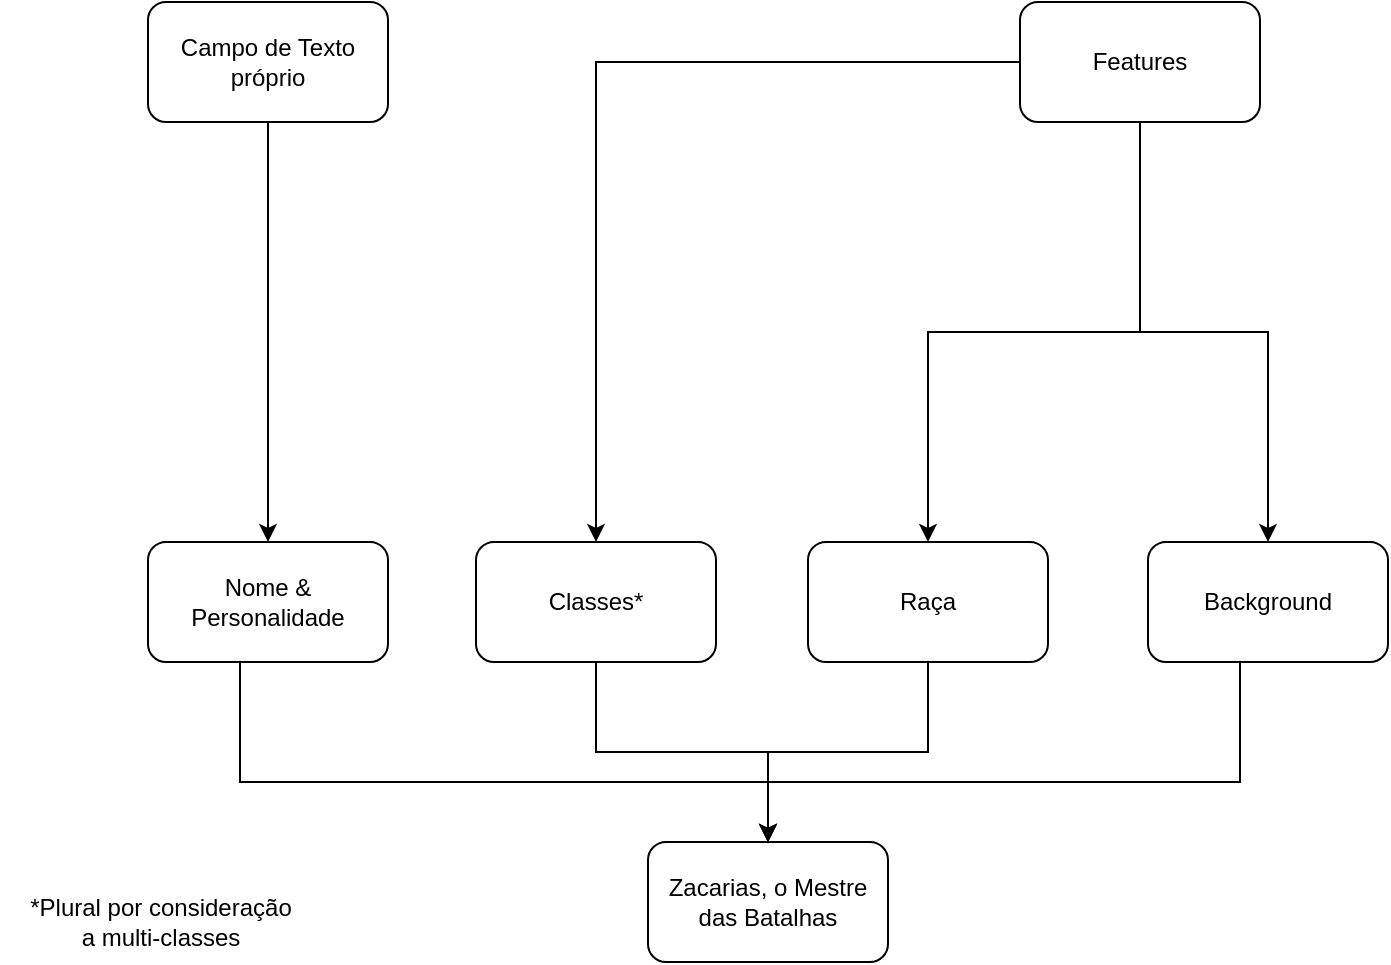 <mxfile version="26.0.10">
  <diagram name="Página-1" id="Cxkw65wYtmSkXtTTjStw">
    <mxGraphModel dx="1035" dy="567" grid="1" gridSize="10" guides="1" tooltips="1" connect="1" arrows="1" fold="1" page="1" pageScale="1" pageWidth="827" pageHeight="1169" math="0" shadow="0">
      <root>
        <mxCell id="0" />
        <mxCell id="1" parent="0" />
        <mxCell id="aybz1zDwedsFIjn72Z7v-1" value="Zacarias, o Mestre das Batalhas" style="rounded=1;whiteSpace=wrap;html=1;" parent="1" vertex="1">
          <mxGeometry x="354" y="1060" width="120" height="60" as="geometry" />
        </mxCell>
        <mxCell id="aybz1zDwedsFIjn72Z7v-7" style="edgeStyle=orthogonalEdgeStyle;rounded=0;orthogonalLoop=1;jettySize=auto;html=1;" parent="1" source="aybz1zDwedsFIjn72Z7v-2" target="aybz1zDwedsFIjn72Z7v-1" edge="1">
          <mxGeometry relative="1" as="geometry">
            <Array as="points">
              <mxPoint x="150" y="1030" />
              <mxPoint x="414" y="1030" />
            </Array>
          </mxGeometry>
        </mxCell>
        <mxCell id="aybz1zDwedsFIjn72Z7v-2" value="&lt;div&gt;Nome &amp;amp; Personalidade&lt;/div&gt;" style="rounded=1;whiteSpace=wrap;html=1;" parent="1" vertex="1">
          <mxGeometry x="104" y="910" width="120" height="60" as="geometry" />
        </mxCell>
        <mxCell id="aybz1zDwedsFIjn72Z7v-8" style="edgeStyle=orthogonalEdgeStyle;rounded=0;orthogonalLoop=1;jettySize=auto;html=1;" parent="1" source="aybz1zDwedsFIjn72Z7v-3" target="aybz1zDwedsFIjn72Z7v-1" edge="1">
          <mxGeometry relative="1" as="geometry" />
        </mxCell>
        <mxCell id="aybz1zDwedsFIjn72Z7v-3" value="&lt;div&gt;Classes*&lt;/div&gt;" style="rounded=1;whiteSpace=wrap;html=1;" parent="1" vertex="1">
          <mxGeometry x="268" y="910" width="120" height="60" as="geometry" />
        </mxCell>
        <mxCell id="aybz1zDwedsFIjn72Z7v-4" value="&lt;div&gt;*Plural por consideração&lt;/div&gt;&lt;div&gt;a multi-classes&lt;/div&gt;" style="text;html=1;align=center;verticalAlign=middle;resizable=0;points=[];autosize=1;strokeColor=none;fillColor=none;" parent="1" vertex="1">
          <mxGeometry x="30" y="1080" width="160" height="40" as="geometry" />
        </mxCell>
        <mxCell id="aybz1zDwedsFIjn72Z7v-9" style="edgeStyle=orthogonalEdgeStyle;rounded=0;orthogonalLoop=1;jettySize=auto;html=1;" parent="1" source="aybz1zDwedsFIjn72Z7v-5" target="aybz1zDwedsFIjn72Z7v-1" edge="1">
          <mxGeometry relative="1" as="geometry" />
        </mxCell>
        <mxCell id="aybz1zDwedsFIjn72Z7v-5" value="Raça" style="rounded=1;whiteSpace=wrap;html=1;" parent="1" vertex="1">
          <mxGeometry x="434" y="910" width="120" height="60" as="geometry" />
        </mxCell>
        <mxCell id="aybz1zDwedsFIjn72Z7v-10" style="edgeStyle=orthogonalEdgeStyle;rounded=0;orthogonalLoop=1;jettySize=auto;html=1;" parent="1" source="aybz1zDwedsFIjn72Z7v-6" target="aybz1zDwedsFIjn72Z7v-1" edge="1">
          <mxGeometry relative="1" as="geometry">
            <Array as="points">
              <mxPoint x="650" y="1030" />
              <mxPoint x="414" y="1030" />
            </Array>
          </mxGeometry>
        </mxCell>
        <mxCell id="aybz1zDwedsFIjn72Z7v-6" value="&lt;div&gt;Background&lt;/div&gt;" style="rounded=1;whiteSpace=wrap;html=1;" parent="1" vertex="1">
          <mxGeometry x="604" y="910" width="120" height="60" as="geometry" />
        </mxCell>
        <mxCell id="mArtZ4JlJMJj7NbFzrFm-2" style="edgeStyle=orthogonalEdgeStyle;rounded=0;orthogonalLoop=1;jettySize=auto;html=1;" edge="1" parent="1" source="mArtZ4JlJMJj7NbFzrFm-1" target="aybz1zDwedsFIjn72Z7v-6">
          <mxGeometry relative="1" as="geometry" />
        </mxCell>
        <mxCell id="mArtZ4JlJMJj7NbFzrFm-3" style="edgeStyle=orthogonalEdgeStyle;rounded=0;orthogonalLoop=1;jettySize=auto;html=1;" edge="1" parent="1" source="mArtZ4JlJMJj7NbFzrFm-1" target="aybz1zDwedsFIjn72Z7v-5">
          <mxGeometry relative="1" as="geometry" />
        </mxCell>
        <mxCell id="mArtZ4JlJMJj7NbFzrFm-4" style="edgeStyle=orthogonalEdgeStyle;rounded=0;orthogonalLoop=1;jettySize=auto;html=1;entryX=0.5;entryY=0;entryDx=0;entryDy=0;" edge="1" parent="1" source="mArtZ4JlJMJj7NbFzrFm-1" target="aybz1zDwedsFIjn72Z7v-3">
          <mxGeometry relative="1" as="geometry" />
        </mxCell>
        <mxCell id="mArtZ4JlJMJj7NbFzrFm-1" value="Features" style="rounded=1;whiteSpace=wrap;html=1;" vertex="1" parent="1">
          <mxGeometry x="540" y="640" width="120" height="60" as="geometry" />
        </mxCell>
        <mxCell id="mArtZ4JlJMJj7NbFzrFm-6" style="edgeStyle=orthogonalEdgeStyle;rounded=0;orthogonalLoop=1;jettySize=auto;html=1;" edge="1" parent="1" source="mArtZ4JlJMJj7NbFzrFm-5" target="aybz1zDwedsFIjn72Z7v-2">
          <mxGeometry relative="1" as="geometry" />
        </mxCell>
        <mxCell id="mArtZ4JlJMJj7NbFzrFm-5" value="Campo de Texto próprio" style="rounded=1;whiteSpace=wrap;html=1;" vertex="1" parent="1">
          <mxGeometry x="104" y="640" width="120" height="60" as="geometry" />
        </mxCell>
      </root>
    </mxGraphModel>
  </diagram>
</mxfile>
